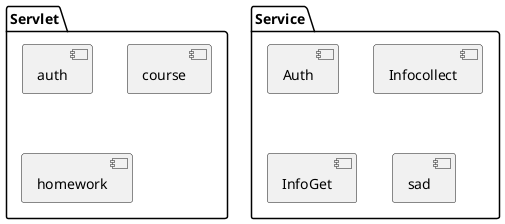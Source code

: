 @startuml

package "Servlet" {
component s1[
auth
]
component s2[
course]
component s3[
homework]
}

package "Service" {
component ser1[
Auth]
component ser2[
Infocollect]
component ser3[
InfoGet]
component ser4[sad
]

@enduml